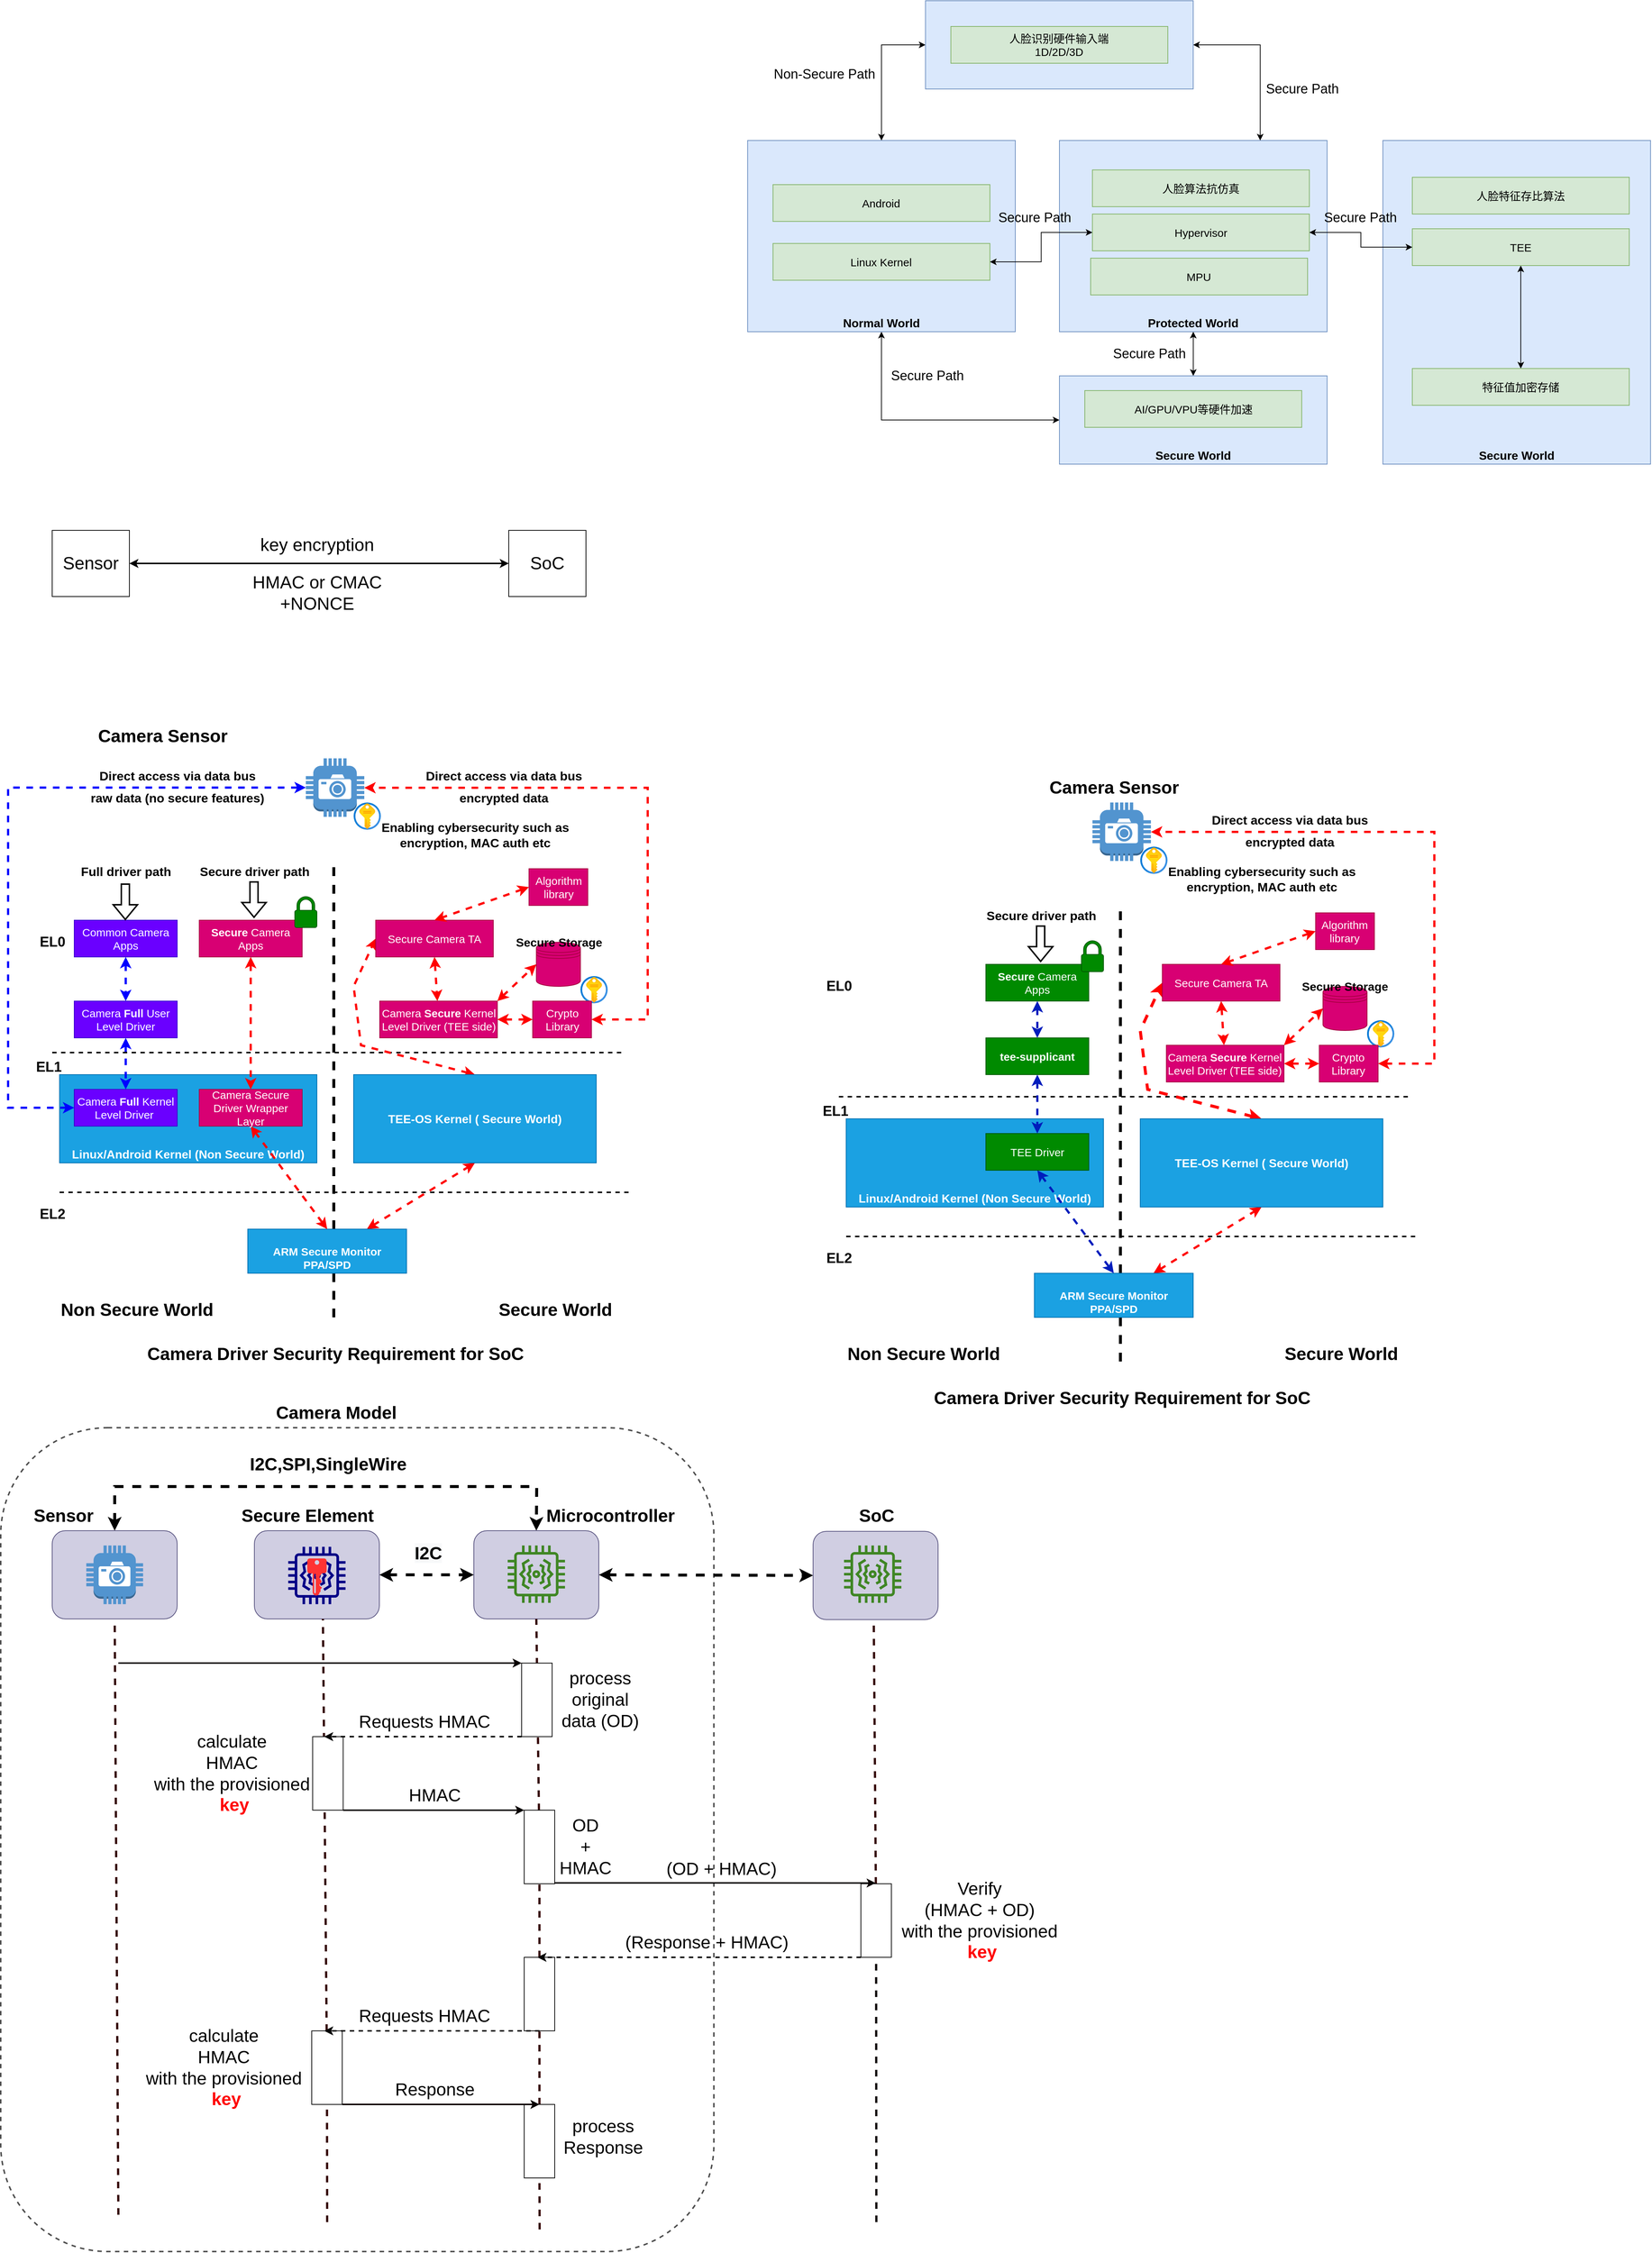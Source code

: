 <mxfile version="20.6.2" type="device"><diagram id="HNZRiS5YXJFCZ3Iw1XcX" name="第 1 页"><mxGraphModel dx="2486" dy="2367" grid="1" gridSize="10" guides="1" tooltips="1" connect="1" arrows="1" fold="1" page="1" pageScale="1" pageWidth="827" pageHeight="1169" math="0" shadow="0"><root><mxCell id="0"/><mxCell id="1" parent="0"/><mxCell id="THK5YAt8ARVYVxxsL-iV-198" value="" style="rounded=1;whiteSpace=wrap;html=1;fontSize=24;dashed=1;strokeWidth=2;strokeColor=#4D4D4D;" parent="1" vertex="1"><mxGeometry x="-30" y="840" width="970" height="1120" as="geometry"/></mxCell><mxCell id="THK5YAt8ARVYVxxsL-iV-6" value="Linux/Android Kernel (Non Secure World)" style="rounded=0;whiteSpace=wrap;html=1;verticalAlign=bottom;fontStyle=1;fillColor=#1ba1e2;fontColor=#ffffff;strokeColor=#006EAF;fontSize=16;" parent="1" vertex="1"><mxGeometry x="50" y="360" width="350" height="120" as="geometry"/></mxCell><mxCell id="THK5YAt8ARVYVxxsL-iV-1" value="" style="endArrow=none;dashed=1;html=1;rounded=0;fontSize=12;strokeWidth=4;" parent="1" edge="1"><mxGeometry width="50" height="50" relative="1" as="geometry"><mxPoint x="423" y="690" as="sourcePoint"/><mxPoint x="423" y="70" as="targetPoint"/></mxGeometry></mxCell><mxCell id="THK5YAt8ARVYVxxsL-iV-40" style="edgeStyle=orthogonalEdgeStyle;rounded=0;orthogonalLoop=1;jettySize=auto;html=1;exitX=0;exitY=0.5;exitDx=0;exitDy=0;entryX=0;entryY=0.5;entryDx=0;entryDy=0;entryPerimeter=0;startArrow=classic;startFill=1;dashed=1;strokeColor=#0000FF;strokeWidth=3;" parent="1" source="THK5YAt8ARVYVxxsL-iV-3" target="THK5YAt8ARVYVxxsL-iV-26" edge="1"><mxGeometry relative="1" as="geometry"><Array as="points"><mxPoint x="-20" y="405"/><mxPoint x="-20" y="-30"/></Array></mxGeometry></mxCell><mxCell id="THK5YAt8ARVYVxxsL-iV-51" style="edgeStyle=none;rounded=0;orthogonalLoop=1;jettySize=auto;html=1;exitX=0.5;exitY=1;exitDx=0;exitDy=0;dashed=1;startArrow=classic;startFill=1;strokeColor=#0000FF;strokeWidth=3;" parent="1" source="THK5YAt8ARVYVxxsL-iV-2" target="THK5YAt8ARVYVxxsL-iV-3" edge="1"><mxGeometry relative="1" as="geometry"/></mxCell><mxCell id="THK5YAt8ARVYVxxsL-iV-2" value="Camera &lt;b style=&quot;font-size: 15px;&quot;&gt;Full&lt;/b&gt; User Level Driver" style="rounded=0;whiteSpace=wrap;html=1;fillColor=#6a00ff;fontColor=#ffffff;strokeColor=#3700CC;fontSize=15;" parent="1" vertex="1"><mxGeometry x="70" y="260" width="140" height="50" as="geometry"/></mxCell><mxCell id="THK5YAt8ARVYVxxsL-iV-3" value="Camera &lt;b style=&quot;font-size: 15px;&quot;&gt;Full&lt;/b&gt; Kernel Level Driver&amp;nbsp;" style="rounded=0;whiteSpace=wrap;html=1;fillColor=#6a00ff;fontColor=#ffffff;strokeColor=#3700CC;fontSize=15;" parent="1" vertex="1"><mxGeometry x="70" y="380" width="140" height="50" as="geometry"/></mxCell><mxCell id="THK5YAt8ARVYVxxsL-iV-4" value="" style="endArrow=none;dashed=1;html=1;rounded=0;fontSize=12;strokeWidth=2;" parent="1" edge="1"><mxGeometry width="50" height="50" relative="1" as="geometry"><mxPoint x="40" y="330" as="sourcePoint"/><mxPoint x="820" y="330" as="targetPoint"/></mxGeometry></mxCell><mxCell id="THK5YAt8ARVYVxxsL-iV-5" value="EL0" style="text;html=1;align=center;verticalAlign=middle;resizable=0;points=[];autosize=1;strokeColor=none;fillColor=none;fontStyle=1;fontSize=19;" parent="1" vertex="1"><mxGeometry x="10" y="160" width="60" height="40" as="geometry"/></mxCell><mxCell id="THK5YAt8ARVYVxxsL-iV-8" value="" style="endArrow=none;dashed=1;html=1;rounded=0;fontSize=12;strokeWidth=2;" parent="1" edge="1"><mxGeometry width="50" height="50" relative="1" as="geometry"><mxPoint x="50" y="520" as="sourcePoint"/><mxPoint x="830" y="520" as="targetPoint"/></mxGeometry></mxCell><mxCell id="THK5YAt8ARVYVxxsL-iV-9" value="EL1" style="text;html=1;align=center;verticalAlign=middle;resizable=0;points=[];autosize=1;strokeColor=none;fillColor=none;fontStyle=1;fontSize=19;" parent="1" vertex="1"><mxGeometry x="5" y="330" width="60" height="40" as="geometry"/></mxCell><mxCell id="THK5YAt8ARVYVxxsL-iV-10" value="EL2" style="text;html=1;align=center;verticalAlign=middle;resizable=0;points=[];autosize=1;strokeColor=none;fillColor=none;fontStyle=1;fontSize=19;" parent="1" vertex="1"><mxGeometry x="10" y="530" width="60" height="40" as="geometry"/></mxCell><mxCell id="THK5YAt8ARVYVxxsL-iV-49" style="edgeStyle=none;rounded=0;orthogonalLoop=1;jettySize=auto;html=1;exitX=0.75;exitY=0;exitDx=0;exitDy=0;entryX=0.5;entryY=1;entryDx=0;entryDy=0;dashed=1;startArrow=classic;startFill=1;strokeWidth=3;strokeColor=#FF0000;" parent="1" source="THK5YAt8ARVYVxxsL-iV-11" target="THK5YAt8ARVYVxxsL-iV-12" edge="1"><mxGeometry relative="1" as="geometry"/></mxCell><mxCell id="THK5YAt8ARVYVxxsL-iV-11" value="ARM Secure Monitor&lt;br style=&quot;font-size: 15px;&quot;&gt;PPA/SPD" style="rounded=0;whiteSpace=wrap;html=1;verticalAlign=bottom;fontStyle=1;fillColor=#1ba1e2;fontColor=#ffffff;strokeColor=#006EAF;fontSize=15;" parent="1" vertex="1"><mxGeometry x="306" y="570" width="216" height="60" as="geometry"/></mxCell><mxCell id="THK5YAt8ARVYVxxsL-iV-56" style="edgeStyle=none;rounded=0;orthogonalLoop=1;jettySize=auto;html=1;exitX=0.5;exitY=0;exitDx=0;exitDy=0;entryX=0;entryY=0.5;entryDx=0;entryDy=0;dashed=1;strokeColor=#FF0000;strokeWidth=3;startArrow=classic;startFill=1;" parent="1" source="THK5YAt8ARVYVxxsL-iV-12" target="THK5YAt8ARVYVxxsL-iV-19" edge="1"><mxGeometry relative="1" as="geometry"><Array as="points"><mxPoint x="460" y="320"/><mxPoint x="450" y="240"/></Array></mxGeometry></mxCell><mxCell id="THK5YAt8ARVYVxxsL-iV-12" value="TEE-OS Kernel (&amp;nbsp;Secure World)" style="rounded=0;whiteSpace=wrap;html=1;verticalAlign=middle;fontStyle=1;fillColor=#1ba1e2;fontColor=#ffffff;strokeColor=#006EAF;fontSize=16;" parent="1" vertex="1"><mxGeometry x="450" y="360" width="330" height="120" as="geometry"/></mxCell><mxCell id="THK5YAt8ARVYVxxsL-iV-27" style="edgeStyle=orthogonalEdgeStyle;rounded=0;orthogonalLoop=1;jettySize=auto;html=1;startArrow=classic;startFill=1;exitX=1;exitY=0.5;exitDx=0;exitDy=0;dashed=1;strokeWidth=3;strokeColor=#FF0000;" parent="1" source="THK5YAt8ARVYVxxsL-iV-33" target="THK5YAt8ARVYVxxsL-iV-26" edge="1"><mxGeometry relative="1" as="geometry"><mxPoint x="860" y="310" as="sourcePoint"/><Array as="points"><mxPoint x="850" y="285"/><mxPoint x="850" y="-30"/></Array></mxGeometry></mxCell><mxCell id="THK5YAt8ARVYVxxsL-iV-45" style="rounded=0;orthogonalLoop=1;jettySize=auto;html=1;exitX=1;exitY=0;exitDx=0;exitDy=0;entryX=0;entryY=0.5;entryDx=0;entryDy=0;dashed=1;startArrow=classic;startFill=1;strokeWidth=3;strokeColor=#FF0000;" parent="1" source="THK5YAt8ARVYVxxsL-iV-13" target="THK5YAt8ARVYVxxsL-iV-35" edge="1"><mxGeometry relative="1" as="geometry"/></mxCell><mxCell id="THK5YAt8ARVYVxxsL-iV-13" value="Camera &lt;b style=&quot;font-size: 15px;&quot;&gt;Secure&lt;/b&gt; Kernel Level Driver (TEE side)" style="rounded=0;whiteSpace=wrap;html=1;fillColor=#d80073;fontColor=#ffffff;strokeColor=#A50040;fontSize=15;" parent="1" vertex="1"><mxGeometry x="485.5" y="260" width="160" height="50" as="geometry"/></mxCell><mxCell id="THK5YAt8ARVYVxxsL-iV-50" style="edgeStyle=none;rounded=0;orthogonalLoop=1;jettySize=auto;html=1;exitX=0.5;exitY=1;exitDx=0;exitDy=0;dashed=1;startArrow=classic;startFill=1;strokeColor=#0000FF;strokeWidth=3;" parent="1" source="THK5YAt8ARVYVxxsL-iV-15" target="THK5YAt8ARVYVxxsL-iV-2" edge="1"><mxGeometry relative="1" as="geometry"/></mxCell><mxCell id="THK5YAt8ARVYVxxsL-iV-15" value="Common Camera Apps" style="rounded=0;whiteSpace=wrap;html=1;fillColor=#6a00ff;fontColor=#ffffff;strokeColor=#3700CC;fontSize=15;" parent="1" vertex="1"><mxGeometry x="70" y="150" width="140" height="50" as="geometry"/></mxCell><mxCell id="THK5YAt8ARVYVxxsL-iV-47" style="edgeStyle=none;rounded=0;orthogonalLoop=1;jettySize=auto;html=1;exitX=0.5;exitY=1;exitDx=0;exitDy=0;dashed=1;startArrow=classic;startFill=1;strokeWidth=3;strokeColor=#FF0000;" parent="1" source="THK5YAt8ARVYVxxsL-iV-16" target="THK5YAt8ARVYVxxsL-iV-17" edge="1"><mxGeometry relative="1" as="geometry"/></mxCell><mxCell id="THK5YAt8ARVYVxxsL-iV-16" value="&lt;b&gt;Secure&lt;/b&gt; Camera Apps" style="rounded=0;whiteSpace=wrap;html=1;fillColor=#d80073;fontColor=#ffffff;strokeColor=#A50040;fontSize=15;" parent="1" vertex="1"><mxGeometry x="240" y="150" width="140" height="50" as="geometry"/></mxCell><mxCell id="THK5YAt8ARVYVxxsL-iV-48" style="edgeStyle=none;rounded=0;orthogonalLoop=1;jettySize=auto;html=1;exitX=0.5;exitY=1;exitDx=0;exitDy=0;entryX=0.5;entryY=0;entryDx=0;entryDy=0;dashed=1;startArrow=classic;startFill=1;strokeWidth=3;strokeColor=#FF0000;" parent="1" source="THK5YAt8ARVYVxxsL-iV-17" target="THK5YAt8ARVYVxxsL-iV-11" edge="1"><mxGeometry relative="1" as="geometry"/></mxCell><mxCell id="THK5YAt8ARVYVxxsL-iV-17" value="Camera Secure Driver Wrapper Layer" style="rounded=0;whiteSpace=wrap;html=1;fillColor=#d80073;fontColor=#ffffff;strokeColor=#A50040;fontSize=15;" parent="1" vertex="1"><mxGeometry x="240" y="380" width="140" height="50" as="geometry"/></mxCell><mxCell id="THK5YAt8ARVYVxxsL-iV-46" style="edgeStyle=none;rounded=0;orthogonalLoop=1;jettySize=auto;html=1;exitX=0.5;exitY=1;exitDx=0;exitDy=0;dashed=1;startArrow=classic;startFill=1;strokeWidth=3;strokeColor=#FF0000;" parent="1" source="THK5YAt8ARVYVxxsL-iV-19" target="THK5YAt8ARVYVxxsL-iV-13" edge="1"><mxGeometry relative="1" as="geometry"/></mxCell><mxCell id="THK5YAt8ARVYVxxsL-iV-19" value="Secure Camera TA" style="rounded=0;whiteSpace=wrap;html=1;fillColor=#d80073;fontColor=#ffffff;strokeColor=#A50040;fontSize=15;" parent="1" vertex="1"><mxGeometry x="480" y="150" width="160" height="50" as="geometry"/></mxCell><mxCell id="THK5YAt8ARVYVxxsL-iV-26" value="" style="outlineConnect=0;dashed=0;verticalLabelPosition=bottom;verticalAlign=top;align=center;html=1;shape=mxgraph.aws3.camera;fillColor=#5294CF;gradientColor=none;" parent="1" vertex="1"><mxGeometry x="385" y="-70" width="79.5" height="79.5" as="geometry"/></mxCell><mxCell id="THK5YAt8ARVYVxxsL-iV-28" value="Direct access via data bus" style="text;html=1;align=center;verticalAlign=middle;resizable=0;points=[];autosize=1;strokeColor=none;fillColor=none;fontStyle=1;fontSize=17;" parent="1" vertex="1"><mxGeometry x="533.5" y="-60" width="240" height="30" as="geometry"/></mxCell><mxCell id="THK5YAt8ARVYVxxsL-iV-30" value="Enabling cybersecurity such as &lt;br style=&quot;font-size: 17px;&quot;&gt;encryption, MAC auth etc" style="text;html=1;align=center;verticalAlign=middle;resizable=0;points=[];autosize=1;strokeColor=none;fillColor=none;fontStyle=1;fontSize=17;" parent="1" vertex="1"><mxGeometry x="475" y="10" width="280" height="50" as="geometry"/></mxCell><mxCell id="THK5YAt8ARVYVxxsL-iV-31" value="" style="aspect=fixed;html=1;points=[];align=center;image;fontSize=12;image=img/lib/azure2/security/Key_Vaults.svg;" parent="1" vertex="1"><mxGeometry x="758.5" y="226" width="37" height="37" as="geometry"/></mxCell><mxCell id="THK5YAt8ARVYVxxsL-iV-43" style="edgeStyle=orthogonalEdgeStyle;rounded=0;orthogonalLoop=1;jettySize=auto;html=1;exitX=0;exitY=0.5;exitDx=0;exitDy=0;dashed=1;startArrow=classic;startFill=1;strokeWidth=3;strokeColor=#FF0000;" parent="1" source="THK5YAt8ARVYVxxsL-iV-33" target="THK5YAt8ARVYVxxsL-iV-13" edge="1"><mxGeometry relative="1" as="geometry"/></mxCell><mxCell id="THK5YAt8ARVYVxxsL-iV-33" value="Crypto Library" style="rounded=0;whiteSpace=wrap;html=1;fillColor=#d80073;fontColor=#ffffff;strokeColor=#A50040;fontSize=15;" parent="1" vertex="1"><mxGeometry x="693.5" y="260" width="80" height="50" as="geometry"/></mxCell><mxCell id="THK5YAt8ARVYVxxsL-iV-35" value="" style="shape=datastore;whiteSpace=wrap;html=1;fillColor=#d80073;fontColor=#ffffff;strokeColor=#A50040;" parent="1" vertex="1"><mxGeometry x="698.5" y="180" width="60" height="60" as="geometry"/></mxCell><mxCell id="THK5YAt8ARVYVxxsL-iV-36" value="Secure Storage" style="text;html=1;align=center;verticalAlign=middle;resizable=0;points=[];autosize=1;strokeColor=none;fillColor=none;fontStyle=1;fontSize=16;" parent="1" vertex="1"><mxGeometry x="658.5" y="165" width="140" height="30" as="geometry"/></mxCell><mxCell id="THK5YAt8ARVYVxxsL-iV-37" value="" style="aspect=fixed;html=1;points=[];align=center;image;fontSize=12;image=img/lib/azure2/security/Key_Vaults.svg;" parent="1" vertex="1"><mxGeometry x="450" y="-10" width="37" height="37" as="geometry"/></mxCell><mxCell id="THK5YAt8ARVYVxxsL-iV-38" value="encrypted data" style="text;html=1;align=center;verticalAlign=middle;resizable=0;points=[];autosize=1;strokeColor=none;fillColor=none;fontStyle=1;fontSize=17;" parent="1" vertex="1"><mxGeometry x="583.5" y="-30" width="140" height="30" as="geometry"/></mxCell><mxCell id="THK5YAt8ARVYVxxsL-iV-41" value="Direct access via data bus" style="text;html=1;align=center;verticalAlign=middle;resizable=0;points=[];autosize=1;strokeColor=none;fillColor=none;fontStyle=1;fontSize=17;" parent="1" vertex="1"><mxGeometry x="90" y="-60" width="240" height="30" as="geometry"/></mxCell><mxCell id="THK5YAt8ARVYVxxsL-iV-42" value="raw data (no secure features)" style="text;html=1;align=center;verticalAlign=middle;resizable=0;points=[];autosize=1;strokeColor=none;fillColor=none;fontStyle=1;fontSize=17;" parent="1" vertex="1"><mxGeometry x="80" y="-30" width="260" height="30" as="geometry"/></mxCell><mxCell id="THK5YAt8ARVYVxxsL-iV-57" value="" style="sketch=0;pointerEvents=1;shadow=0;dashed=0;html=1;strokeColor=#005700;labelPosition=center;verticalLabelPosition=bottom;verticalAlign=top;outlineConnect=0;align=center;shape=mxgraph.office.security.lock_protected;fillColor=#008a00;fontSize=17;fontColor=#ffffff;" parent="1" vertex="1"><mxGeometry x="370" y="118" width="30" height="42" as="geometry"/></mxCell><mxCell id="THK5YAt8ARVYVxxsL-iV-59" value="Full driver path" style="text;html=1;align=center;verticalAlign=middle;resizable=0;points=[];autosize=1;strokeColor=none;fillColor=none;fontStyle=1;fontSize=17;" parent="1" vertex="1"><mxGeometry x="65" y="70" width="150" height="30" as="geometry"/></mxCell><mxCell id="THK5YAt8ARVYVxxsL-iV-60" value="Secure driver path" style="text;html=1;align=center;verticalAlign=middle;resizable=0;points=[];autosize=1;strokeColor=none;fillColor=none;fontStyle=1;fontSize=17;" parent="1" vertex="1"><mxGeometry x="230" y="70" width="170" height="30" as="geometry"/></mxCell><mxCell id="THK5YAt8ARVYVxxsL-iV-61" value="" style="shape=flexArrow;endArrow=classic;html=1;rounded=0;strokeColor=#000000;strokeWidth=2;fontSize=17;" parent="1" edge="1"><mxGeometry width="50" height="50" relative="1" as="geometry"><mxPoint x="139.5" y="100" as="sourcePoint"/><mxPoint x="139.5" y="150" as="targetPoint"/></mxGeometry></mxCell><mxCell id="THK5YAt8ARVYVxxsL-iV-62" value="" style="shape=flexArrow;endArrow=classic;html=1;rounded=0;strokeColor=#000000;strokeWidth=2;fontSize=17;" parent="1" edge="1"><mxGeometry width="50" height="50" relative="1" as="geometry"><mxPoint x="314.5" y="97" as="sourcePoint"/><mxPoint x="314.5" y="147" as="targetPoint"/></mxGeometry></mxCell><mxCell id="THK5YAt8ARVYVxxsL-iV-63" value="Camera Driver Security Requirement for SoC" style="text;html=1;align=center;verticalAlign=middle;resizable=0;points=[];autosize=1;strokeColor=none;fillColor=none;fontStyle=1;fontSize=24;" parent="1" vertex="1"><mxGeometry x="154.75" y="720" width="540" height="40" as="geometry"/></mxCell><mxCell id="THK5YAt8ARVYVxxsL-iV-64" value="Sensor" style="rounded=0;whiteSpace=wrap;html=1;fontSize=24;" parent="1" vertex="1"><mxGeometry x="40" y="-380" width="105" height="90" as="geometry"/></mxCell><mxCell id="THK5YAt8ARVYVxxsL-iV-65" value="SoC" style="rounded=0;whiteSpace=wrap;html=1;fontSize=24;" parent="1" vertex="1"><mxGeometry x="661" y="-380" width="105" height="90" as="geometry"/></mxCell><mxCell id="THK5YAt8ARVYVxxsL-iV-68" style="edgeStyle=none;rounded=0;orthogonalLoop=1;jettySize=auto;html=1;strokeColor=#000000;strokeWidth=2;fontSize=24;startArrow=classic;startFill=1;" parent="1" source="THK5YAt8ARVYVxxsL-iV-64" target="THK5YAt8ARVYVxxsL-iV-65" edge="1"><mxGeometry relative="1" as="geometry"><mxPoint x="432.5" y="-335" as="sourcePoint"/></mxGeometry></mxCell><mxCell id="THK5YAt8ARVYVxxsL-iV-69" value="HMAC or CMAC&lt;br&gt;+NONCE" style="text;html=1;align=center;verticalAlign=middle;resizable=0;points=[];autosize=1;strokeColor=none;fillColor=none;fontSize=24;" parent="1" vertex="1"><mxGeometry x="300" y="-330" width="200" height="70" as="geometry"/></mxCell><mxCell id="THK5YAt8ARVYVxxsL-iV-73" style="edgeStyle=none;rounded=0;orthogonalLoop=1;jettySize=auto;html=1;exitX=0;exitY=0.5;exitDx=0;exitDy=0;entryX=0.5;entryY=0;entryDx=0;entryDy=0;strokeColor=#FF0000;strokeWidth=3;fontSize=24;startArrow=classic;startFill=1;dashed=1;" parent="1" source="THK5YAt8ARVYVxxsL-iV-72" target="THK5YAt8ARVYVxxsL-iV-19" edge="1"><mxGeometry relative="1" as="geometry"/></mxCell><mxCell id="THK5YAt8ARVYVxxsL-iV-72" value="Algorithm library" style="rounded=0;whiteSpace=wrap;html=1;fillColor=#d80073;fontColor=#ffffff;strokeColor=#A50040;fontSize=15;" parent="1" vertex="1"><mxGeometry x="688.5" y="80" width="80" height="50" as="geometry"/></mxCell><mxCell id="THK5YAt8ARVYVxxsL-iV-74" value="Non Secure World" style="text;html=1;align=center;verticalAlign=middle;resizable=0;points=[];autosize=1;strokeColor=none;fillColor=none;fontStyle=1;fontSize=24;" parent="1" vertex="1"><mxGeometry x="40" y="660" width="230" height="40" as="geometry"/></mxCell><mxCell id="THK5YAt8ARVYVxxsL-iV-75" value="Secure World" style="text;html=1;align=center;verticalAlign=middle;resizable=0;points=[];autosize=1;strokeColor=none;fillColor=none;fontStyle=1;fontSize=24;" parent="1" vertex="1"><mxGeometry x="633.5" y="660" width="180" height="40" as="geometry"/></mxCell><mxCell id="THK5YAt8ARVYVxxsL-iV-76" value="Camera Sensor" style="text;html=1;align=center;verticalAlign=middle;resizable=0;points=[];autosize=1;strokeColor=none;fillColor=none;fontStyle=1;fontSize=24;" parent="1" vertex="1"><mxGeometry x="90" y="-120" width="200" height="40" as="geometry"/></mxCell><mxCell id="THK5YAt8ARVYVxxsL-iV-77" value="Linux/Android Kernel (Non Secure World)" style="rounded=0;whiteSpace=wrap;html=1;verticalAlign=bottom;fontStyle=1;fillColor=#1ba1e2;fontColor=#ffffff;strokeColor=#006EAF;fontSize=16;" parent="1" vertex="1"><mxGeometry x="1119.94" y="420" width="350" height="120" as="geometry"/></mxCell><mxCell id="THK5YAt8ARVYVxxsL-iV-78" value="" style="endArrow=none;dashed=1;html=1;rounded=0;fontSize=12;strokeWidth=4;" parent="1" edge="1"><mxGeometry width="50" height="50" relative="1" as="geometry"><mxPoint x="1492.94" y="750" as="sourcePoint"/><mxPoint x="1492.94" y="130" as="targetPoint"/></mxGeometry></mxCell><mxCell id="THK5YAt8ARVYVxxsL-iV-83" value="" style="endArrow=none;dashed=1;html=1;rounded=0;fontSize=12;strokeWidth=2;" parent="1" edge="1"><mxGeometry width="50" height="50" relative="1" as="geometry"><mxPoint x="1109.94" y="390" as="sourcePoint"/><mxPoint x="1889.94" y="390" as="targetPoint"/></mxGeometry></mxCell><mxCell id="THK5YAt8ARVYVxxsL-iV-84" value="EL0" style="text;html=1;align=center;verticalAlign=middle;resizable=0;points=[];autosize=1;strokeColor=none;fillColor=none;fontStyle=1;fontSize=19;" parent="1" vertex="1"><mxGeometry x="1079.94" y="220" width="60" height="40" as="geometry"/></mxCell><mxCell id="THK5YAt8ARVYVxxsL-iV-85" value="" style="endArrow=none;dashed=1;html=1;rounded=0;fontSize=12;strokeWidth=2;" parent="1" edge="1"><mxGeometry width="50" height="50" relative="1" as="geometry"><mxPoint x="1119.94" y="580" as="sourcePoint"/><mxPoint x="1899.94" y="580" as="targetPoint"/></mxGeometry></mxCell><mxCell id="THK5YAt8ARVYVxxsL-iV-86" value="EL1" style="text;html=1;align=center;verticalAlign=middle;resizable=0;points=[];autosize=1;strokeColor=none;fillColor=none;fontStyle=1;fontSize=19;" parent="1" vertex="1"><mxGeometry x="1074.94" y="390" width="60" height="40" as="geometry"/></mxCell><mxCell id="THK5YAt8ARVYVxxsL-iV-87" value="EL2" style="text;html=1;align=center;verticalAlign=middle;resizable=0;points=[];autosize=1;strokeColor=none;fillColor=none;fontStyle=1;fontSize=19;" parent="1" vertex="1"><mxGeometry x="1079.94" y="590" width="60" height="40" as="geometry"/></mxCell><mxCell id="THK5YAt8ARVYVxxsL-iV-88" style="edgeStyle=none;rounded=0;orthogonalLoop=1;jettySize=auto;html=1;exitX=0.75;exitY=0;exitDx=0;exitDy=0;entryX=0.5;entryY=1;entryDx=0;entryDy=0;dashed=1;startArrow=classic;startFill=1;strokeWidth=3;strokeColor=#FF0000;" parent="1" source="THK5YAt8ARVYVxxsL-iV-89" target="THK5YAt8ARVYVxxsL-iV-91" edge="1"><mxGeometry relative="1" as="geometry"/></mxCell><mxCell id="THK5YAt8ARVYVxxsL-iV-89" value="ARM Secure Monitor&lt;br style=&quot;font-size: 15px;&quot;&gt;PPA/SPD" style="rounded=0;whiteSpace=wrap;html=1;verticalAlign=bottom;fontStyle=1;fillColor=#1ba1e2;fontColor=#ffffff;strokeColor=#006EAF;fontSize=15;" parent="1" vertex="1"><mxGeometry x="1375.94" y="630" width="216" height="60" as="geometry"/></mxCell><mxCell id="THK5YAt8ARVYVxxsL-iV-90" style="edgeStyle=none;rounded=0;orthogonalLoop=1;jettySize=auto;html=1;exitX=0.5;exitY=0;exitDx=0;exitDy=0;entryX=0;entryY=0.5;entryDx=0;entryDy=0;dashed=1;strokeColor=#FF0000;strokeWidth=4;startArrow=classic;startFill=1;" parent="1" source="THK5YAt8ARVYVxxsL-iV-91" target="THK5YAt8ARVYVxxsL-iV-102" edge="1"><mxGeometry relative="1" as="geometry"><Array as="points"><mxPoint x="1529.94" y="380"/><mxPoint x="1519.94" y="300"/></Array></mxGeometry></mxCell><mxCell id="THK5YAt8ARVYVxxsL-iV-91" value="TEE-OS Kernel (&amp;nbsp;Secure World)" style="rounded=0;whiteSpace=wrap;html=1;verticalAlign=middle;fontStyle=1;fillColor=#1ba1e2;fontColor=#ffffff;strokeColor=#006EAF;fontSize=16;" parent="1" vertex="1"><mxGeometry x="1519.94" y="420" width="330" height="120" as="geometry"/></mxCell><mxCell id="THK5YAt8ARVYVxxsL-iV-92" style="edgeStyle=orthogonalEdgeStyle;rounded=0;orthogonalLoop=1;jettySize=auto;html=1;startArrow=classic;startFill=1;exitX=1;exitY=0.5;exitDx=0;exitDy=0;dashed=1;strokeWidth=3;strokeColor=#FF0000;" parent="1" source="THK5YAt8ARVYVxxsL-iV-108" target="THK5YAt8ARVYVxxsL-iV-103" edge="1"><mxGeometry relative="1" as="geometry"><mxPoint x="1929.94" y="370" as="sourcePoint"/><Array as="points"><mxPoint x="1919.94" y="345"/><mxPoint x="1919.94" y="30"/></Array></mxGeometry></mxCell><mxCell id="THK5YAt8ARVYVxxsL-iV-93" style="rounded=0;orthogonalLoop=1;jettySize=auto;html=1;exitX=1;exitY=0;exitDx=0;exitDy=0;entryX=0;entryY=0.5;entryDx=0;entryDy=0;dashed=1;startArrow=classic;startFill=1;strokeWidth=3;strokeColor=#FF0000;" parent="1" source="THK5YAt8ARVYVxxsL-iV-94" target="THK5YAt8ARVYVxxsL-iV-109" edge="1"><mxGeometry relative="1" as="geometry"/></mxCell><mxCell id="THK5YAt8ARVYVxxsL-iV-94" value="Camera &lt;b style=&quot;font-size: 15px;&quot;&gt;Secure&lt;/b&gt; Kernel Level Driver (TEE side)" style="rounded=0;whiteSpace=wrap;html=1;fillColor=#d80073;fontColor=#ffffff;strokeColor=#A50040;fontSize=15;" parent="1" vertex="1"><mxGeometry x="1555.44" y="320" width="160" height="50" as="geometry"/></mxCell><mxCell id="THK5YAt8ARVYVxxsL-iV-128" style="edgeStyle=none;rounded=0;orthogonalLoop=1;jettySize=auto;html=1;exitX=0.5;exitY=1;exitDx=0;exitDy=0;entryX=0.5;entryY=0;entryDx=0;entryDy=0;dashed=1;strokeColor=#001DBC;strokeWidth=3;fontSize=24;startArrow=classic;startFill=1;fillColor=#0050ef;" parent="1" source="THK5YAt8ARVYVxxsL-iV-98" target="THK5YAt8ARVYVxxsL-iV-126" edge="1"><mxGeometry relative="1" as="geometry"/></mxCell><mxCell id="THK5YAt8ARVYVxxsL-iV-98" value="&lt;b&gt;Secure&lt;/b&gt; Camera Apps" style="rounded=0;whiteSpace=wrap;html=1;fillColor=#008a00;fontColor=#ffffff;strokeColor=#005700;fontSize=15;" parent="1" vertex="1"><mxGeometry x="1309.94" y="210" width="140" height="50" as="geometry"/></mxCell><mxCell id="THK5YAt8ARVYVxxsL-iV-99" style="edgeStyle=none;rounded=0;orthogonalLoop=1;jettySize=auto;html=1;exitX=0.5;exitY=1;exitDx=0;exitDy=0;entryX=0.5;entryY=0;entryDx=0;entryDy=0;dashed=1;startArrow=classic;startFill=1;strokeWidth=3;strokeColor=#001DBC;fillColor=#0050ef;" parent="1" source="THK5YAt8ARVYVxxsL-iV-100" target="THK5YAt8ARVYVxxsL-iV-89" edge="1"><mxGeometry relative="1" as="geometry"/></mxCell><mxCell id="THK5YAt8ARVYVxxsL-iV-100" value="TEE Driver" style="rounded=0;whiteSpace=wrap;html=1;fillColor=#008a00;fontColor=#ffffff;strokeColor=#005700;fontSize=15;" parent="1" vertex="1"><mxGeometry x="1309.94" y="440" width="140" height="50" as="geometry"/></mxCell><mxCell id="THK5YAt8ARVYVxxsL-iV-101" style="edgeStyle=none;rounded=0;orthogonalLoop=1;jettySize=auto;html=1;exitX=0.5;exitY=1;exitDx=0;exitDy=0;dashed=1;startArrow=classic;startFill=1;strokeWidth=3;strokeColor=#FF0000;" parent="1" source="THK5YAt8ARVYVxxsL-iV-102" target="THK5YAt8ARVYVxxsL-iV-94" edge="1"><mxGeometry relative="1" as="geometry"/></mxCell><mxCell id="THK5YAt8ARVYVxxsL-iV-102" value="Secure Camera TA" style="rounded=0;whiteSpace=wrap;html=1;fillColor=#d80073;fontColor=#ffffff;strokeColor=#A50040;fontSize=15;" parent="1" vertex="1"><mxGeometry x="1549.94" y="210" width="160" height="50" as="geometry"/></mxCell><mxCell id="THK5YAt8ARVYVxxsL-iV-103" value="" style="outlineConnect=0;dashed=0;verticalLabelPosition=bottom;verticalAlign=top;align=center;html=1;shape=mxgraph.aws3.camera;fillColor=#5294CF;gradientColor=none;" parent="1" vertex="1"><mxGeometry x="1454.94" y="-10" width="79.5" height="79.5" as="geometry"/></mxCell><mxCell id="THK5YAt8ARVYVxxsL-iV-104" value="Direct access via data bus" style="text;html=1;align=center;verticalAlign=middle;resizable=0;points=[];autosize=1;strokeColor=none;fillColor=none;fontStyle=1;fontSize=17;" parent="1" vertex="1"><mxGeometry x="1603.44" width="240" height="30" as="geometry"/></mxCell><mxCell id="THK5YAt8ARVYVxxsL-iV-105" value="Enabling cybersecurity such as &lt;br style=&quot;font-size: 17px;&quot;&gt;encryption, MAC auth etc" style="text;html=1;align=center;verticalAlign=middle;resizable=0;points=[];autosize=1;strokeColor=none;fillColor=none;fontStyle=1;fontSize=17;" parent="1" vertex="1"><mxGeometry x="1544.94" y="70" width="280" height="50" as="geometry"/></mxCell><mxCell id="THK5YAt8ARVYVxxsL-iV-106" value="" style="aspect=fixed;html=1;points=[];align=center;image;fontSize=12;image=img/lib/azure2/security/Key_Vaults.svg;" parent="1" vertex="1"><mxGeometry x="1828.44" y="286" width="37" height="37" as="geometry"/></mxCell><mxCell id="THK5YAt8ARVYVxxsL-iV-107" style="edgeStyle=orthogonalEdgeStyle;rounded=0;orthogonalLoop=1;jettySize=auto;html=1;exitX=0;exitY=0.5;exitDx=0;exitDy=0;dashed=1;startArrow=classic;startFill=1;strokeWidth=3;strokeColor=#FF0000;" parent="1" source="THK5YAt8ARVYVxxsL-iV-108" target="THK5YAt8ARVYVxxsL-iV-94" edge="1"><mxGeometry relative="1" as="geometry"/></mxCell><mxCell id="THK5YAt8ARVYVxxsL-iV-108" value="Crypto Library" style="rounded=0;whiteSpace=wrap;html=1;fillColor=#d80073;fontColor=#ffffff;strokeColor=#A50040;fontSize=15;" parent="1" vertex="1"><mxGeometry x="1763.44" y="320" width="80" height="50" as="geometry"/></mxCell><mxCell id="THK5YAt8ARVYVxxsL-iV-109" value="" style="shape=datastore;whiteSpace=wrap;html=1;fillColor=#d80073;fontColor=#ffffff;strokeColor=#A50040;" parent="1" vertex="1"><mxGeometry x="1768.44" y="240" width="60" height="60" as="geometry"/></mxCell><mxCell id="THK5YAt8ARVYVxxsL-iV-110" value="Secure Storage" style="text;html=1;align=center;verticalAlign=middle;resizable=0;points=[];autosize=1;strokeColor=none;fillColor=none;fontStyle=1;fontSize=16;" parent="1" vertex="1"><mxGeometry x="1728.44" y="225" width="140" height="30" as="geometry"/></mxCell><mxCell id="THK5YAt8ARVYVxxsL-iV-111" value="" style="aspect=fixed;html=1;points=[];align=center;image;fontSize=12;image=img/lib/azure2/security/Key_Vaults.svg;" parent="1" vertex="1"><mxGeometry x="1519.94" y="50" width="37" height="37" as="geometry"/></mxCell><mxCell id="THK5YAt8ARVYVxxsL-iV-112" value="encrypted data" style="text;html=1;align=center;verticalAlign=middle;resizable=0;points=[];autosize=1;strokeColor=none;fillColor=none;fontStyle=1;fontSize=17;" parent="1" vertex="1"><mxGeometry x="1653.44" y="30" width="140" height="30" as="geometry"/></mxCell><mxCell id="THK5YAt8ARVYVxxsL-iV-115" value="" style="sketch=0;pointerEvents=1;shadow=0;dashed=0;html=1;strokeColor=#005700;labelPosition=center;verticalLabelPosition=bottom;verticalAlign=top;outlineConnect=0;align=center;shape=mxgraph.office.security.lock_protected;fillColor=#008a00;fontSize=17;fontColor=#ffffff;" parent="1" vertex="1"><mxGeometry x="1439.94" y="178" width="30" height="42" as="geometry"/></mxCell><mxCell id="THK5YAt8ARVYVxxsL-iV-117" value="Secure driver path" style="text;html=1;align=center;verticalAlign=middle;resizable=0;points=[];autosize=1;strokeColor=none;fillColor=none;fontStyle=1;fontSize=17;" parent="1" vertex="1"><mxGeometry x="1299.94" y="130" width="170" height="30" as="geometry"/></mxCell><mxCell id="THK5YAt8ARVYVxxsL-iV-119" value="" style="shape=flexArrow;endArrow=classic;html=1;rounded=0;strokeColor=#000000;strokeWidth=2;fontSize=17;" parent="1" edge="1"><mxGeometry width="50" height="50" relative="1" as="geometry"><mxPoint x="1384.44" y="157" as="sourcePoint"/><mxPoint x="1384.44" y="207" as="targetPoint"/></mxGeometry></mxCell><mxCell id="THK5YAt8ARVYVxxsL-iV-120" value="Camera Driver Security Requirement for SoC" style="text;html=1;align=center;verticalAlign=middle;resizable=0;points=[];autosize=1;strokeColor=none;fillColor=none;fontStyle=1;fontSize=24;" parent="1" vertex="1"><mxGeometry x="1224.69" y="780" width="540" height="40" as="geometry"/></mxCell><mxCell id="THK5YAt8ARVYVxxsL-iV-121" style="edgeStyle=none;rounded=0;orthogonalLoop=1;jettySize=auto;html=1;exitX=0;exitY=0.5;exitDx=0;exitDy=0;entryX=0.5;entryY=0;entryDx=0;entryDy=0;strokeColor=#FF0000;strokeWidth=3;fontSize=24;startArrow=classic;startFill=1;dashed=1;" parent="1" source="THK5YAt8ARVYVxxsL-iV-122" target="THK5YAt8ARVYVxxsL-iV-102" edge="1"><mxGeometry relative="1" as="geometry"/></mxCell><mxCell id="THK5YAt8ARVYVxxsL-iV-122" value="Algorithm library" style="rounded=0;whiteSpace=wrap;html=1;fillColor=#d80073;fontColor=#ffffff;strokeColor=#A50040;fontSize=15;" parent="1" vertex="1"><mxGeometry x="1758.44" y="140" width="80" height="50" as="geometry"/></mxCell><mxCell id="THK5YAt8ARVYVxxsL-iV-123" value="Non Secure World" style="text;html=1;align=center;verticalAlign=middle;resizable=0;points=[];autosize=1;strokeColor=none;fillColor=none;fontStyle=1;fontSize=24;" parent="1" vertex="1"><mxGeometry x="1109.94" y="720" width="230" height="40" as="geometry"/></mxCell><mxCell id="THK5YAt8ARVYVxxsL-iV-124" value="Secure World" style="text;html=1;align=center;verticalAlign=middle;resizable=0;points=[];autosize=1;strokeColor=none;fillColor=none;fontStyle=1;fontSize=24;" parent="1" vertex="1"><mxGeometry x="1703.44" y="720" width="180" height="40" as="geometry"/></mxCell><mxCell id="THK5YAt8ARVYVxxsL-iV-125" value="Camera Sensor" style="text;html=1;align=center;verticalAlign=middle;resizable=0;points=[];autosize=1;strokeColor=none;fillColor=none;fontStyle=1;fontSize=24;" parent="1" vertex="1"><mxGeometry x="1383.94" y="-50" width="200" height="40" as="geometry"/></mxCell><mxCell id="THK5YAt8ARVYVxxsL-iV-129" style="edgeStyle=none;rounded=0;orthogonalLoop=1;jettySize=auto;html=1;exitX=0.5;exitY=1;exitDx=0;exitDy=0;dashed=1;strokeColor=#001DBC;strokeWidth=3;fontSize=24;startArrow=classic;startFill=1;fillColor=#0050ef;" parent="1" source="THK5YAt8ARVYVxxsL-iV-126" target="THK5YAt8ARVYVxxsL-iV-100" edge="1"><mxGeometry relative="1" as="geometry"/></mxCell><mxCell id="THK5YAt8ARVYVxxsL-iV-126" value="&lt;b&gt;tee-supplicant&lt;/b&gt;" style="rounded=0;whiteSpace=wrap;html=1;fillColor=#008a00;fontColor=#ffffff;strokeColor=#005700;fontSize=15;" parent="1" vertex="1"><mxGeometry x="1309.94" y="310" width="140" height="50" as="geometry"/></mxCell><mxCell id="THK5YAt8ARVYVxxsL-iV-131" value="key encryption" style="text;html=1;align=center;verticalAlign=middle;resizable=0;points=[];autosize=1;strokeColor=none;fillColor=none;fontSize=24;" parent="1" vertex="1"><mxGeometry x="310" y="-380" width="180" height="40" as="geometry"/></mxCell><mxCell id="THK5YAt8ARVYVxxsL-iV-152" style="edgeStyle=none;rounded=0;orthogonalLoop=1;jettySize=auto;html=1;exitX=0.5;exitY=0;exitDx=0;exitDy=0;dashed=1;strokeColor=#000000;strokeWidth=4;fontSize=24;startArrow=classic;startFill=1;entryX=0.5;entryY=0;entryDx=0;entryDy=0;" parent="1" source="THK5YAt8ARVYVxxsL-iV-132" target="THK5YAt8ARVYVxxsL-iV-139" edge="1"><mxGeometry relative="1" as="geometry"><Array as="points"><mxPoint x="125" y="920"/><mxPoint x="699" y="920"/></Array></mxGeometry></mxCell><mxCell id="THK5YAt8ARVYVxxsL-iV-132" value="" style="rounded=1;whiteSpace=wrap;html=1;verticalAlign=middle;fontStyle=1;fillColor=#d0cee2;strokeColor=#56517e;fontSize=16;" parent="1" vertex="1"><mxGeometry x="40" y="980" width="170" height="120" as="geometry"/></mxCell><mxCell id="THK5YAt8ARVYVxxsL-iV-133" value="Sensor" style="text;html=1;align=center;verticalAlign=middle;resizable=0;points=[];autosize=1;strokeColor=none;fillColor=none;fontStyle=1;fontSize=24;" parent="1" vertex="1"><mxGeometry x="5" y="940" width="100" height="40" as="geometry"/></mxCell><mxCell id="THK5YAt8ARVYVxxsL-iV-135" value="" style="outlineConnect=0;dashed=0;verticalLabelPosition=bottom;verticalAlign=top;align=center;html=1;shape=mxgraph.aws3.camera;fillColor=#5294CF;gradientColor=none;rounded=1;fontSize=24;" parent="1" vertex="1"><mxGeometry x="86.38" y="1000.12" width="77.25" height="79.75" as="geometry"/></mxCell><mxCell id="THK5YAt8ARVYVxxsL-iV-149" style="edgeStyle=none;rounded=0;orthogonalLoop=1;jettySize=auto;html=1;exitX=1;exitY=0.5;exitDx=0;exitDy=0;entryX=0;entryY=0.5;entryDx=0;entryDy=0;dashed=1;strokeColor=#000000;strokeWidth=4;fontSize=24;startArrow=classic;startFill=1;" parent="1" source="THK5YAt8ARVYVxxsL-iV-136" target="THK5YAt8ARVYVxxsL-iV-139" edge="1"><mxGeometry relative="1" as="geometry"/></mxCell><mxCell id="THK5YAt8ARVYVxxsL-iV-136" value="" style="rounded=1;whiteSpace=wrap;html=1;verticalAlign=middle;fontStyle=1;fillColor=#d0cee2;strokeColor=#56517e;fontSize=16;" parent="1" vertex="1"><mxGeometry x="315" y="980" width="170" height="120" as="geometry"/></mxCell><mxCell id="THK5YAt8ARVYVxxsL-iV-137" value="Secure Element" style="text;html=1;align=center;verticalAlign=middle;resizable=0;points=[];autosize=1;strokeColor=none;fillColor=none;fontStyle=1;fontSize=24;" parent="1" vertex="1"><mxGeometry x="287" y="940" width="200" height="40" as="geometry"/></mxCell><mxCell id="THK5YAt8ARVYVxxsL-iV-158" style="edgeStyle=none;rounded=0;orthogonalLoop=1;jettySize=auto;html=1;exitX=1;exitY=0.5;exitDx=0;exitDy=0;entryX=0;entryY=0.5;entryDx=0;entryDy=0;dashed=1;strokeColor=#000000;strokeWidth=4;fontSize=24;startArrow=classic;startFill=1;" parent="1" source="THK5YAt8ARVYVxxsL-iV-139" target="THK5YAt8ARVYVxxsL-iV-155" edge="1"><mxGeometry relative="1" as="geometry"/></mxCell><mxCell id="THK5YAt8ARVYVxxsL-iV-139" value="" style="rounded=1;whiteSpace=wrap;html=1;verticalAlign=middle;fontStyle=1;fillColor=#d0cee2;strokeColor=#56517e;fontSize=16;" parent="1" vertex="1"><mxGeometry x="613.5" y="980" width="170" height="120" as="geometry"/></mxCell><mxCell id="THK5YAt8ARVYVxxsL-iV-140" value="Microcontroller" style="text;html=1;align=center;verticalAlign=middle;resizable=0;points=[];autosize=1;strokeColor=none;fillColor=none;fontStyle=1;fontSize=24;" parent="1" vertex="1"><mxGeometry x="698.5" y="940" width="200" height="40" as="geometry"/></mxCell><mxCell id="THK5YAt8ARVYVxxsL-iV-145" value="" style="sketch=0;outlineConnect=0;fontColor=#232F3E;gradientColor=none;fillColor=#040086;strokeColor=none;dashed=0;verticalLabelPosition=bottom;verticalAlign=top;align=center;html=1;fontSize=12;fontStyle=0;aspect=fixed;pointerEvents=1;shape=mxgraph.aws4.iot_thing_vibration_sensor;rounded=1;" parent="1" vertex="1"><mxGeometry x="361" y="1001.87" width="78" height="78" as="geometry"/></mxCell><mxCell id="THK5YAt8ARVYVxxsL-iV-144" value="" style="sketch=0;aspect=fixed;pointerEvents=1;shadow=0;dashed=0;html=1;strokeColor=none;labelPosition=center;verticalLabelPosition=bottom;verticalAlign=top;align=center;fillColor=#FF3333;shape=mxgraph.mscae.enterprise.key_permissions;rounded=1;fontSize=24;" parent="1" vertex="1"><mxGeometry x="387" y="1017.78" width="26.23" height="50.43" as="geometry"/></mxCell><mxCell id="THK5YAt8ARVYVxxsL-iV-148" value="" style="sketch=0;outlineConnect=0;fontColor=#232F3E;gradientColor=none;fillColor=#3F8624;strokeColor=none;dashed=0;verticalLabelPosition=bottom;verticalAlign=top;align=center;html=1;fontSize=12;fontStyle=0;aspect=fixed;pointerEvents=1;shape=mxgraph.aws4.iot_thing_vibration_sensor;rounded=1;" parent="1" vertex="1"><mxGeometry x="659.5" y="1000.12" width="78" height="78" as="geometry"/></mxCell><mxCell id="THK5YAt8ARVYVxxsL-iV-153" value="I2C,SPI,SingleWire" style="text;html=1;align=center;verticalAlign=middle;resizable=0;points=[];autosize=1;strokeColor=none;fillColor=none;fontStyle=1;fontSize=24;" parent="1" vertex="1"><mxGeometry x="295" y="870" width="240" height="40" as="geometry"/></mxCell><mxCell id="THK5YAt8ARVYVxxsL-iV-154" value="&lt;span style=&quot;color: rgb(0, 0, 0); font-family: Helvetica; font-size: 24px; font-style: normal; font-variant-ligatures: normal; font-variant-caps: normal; font-weight: 700; letter-spacing: normal; orphans: 2; text-align: center; text-indent: 0px; text-transform: none; widows: 2; word-spacing: 0px; -webkit-text-stroke-width: 0px; background-color: rgb(248, 249, 250); text-decoration-thickness: initial; text-decoration-style: initial; text-decoration-color: initial; float: none; display: inline !important;&quot;&gt;I2C&lt;/span&gt;" style="text;whiteSpace=wrap;html=1;fontSize=24;" parent="1" vertex="1"><mxGeometry x="530.5" y="990.21" width="70" height="50" as="geometry"/></mxCell><mxCell id="THK5YAt8ARVYVxxsL-iV-155" value="" style="rounded=1;whiteSpace=wrap;html=1;verticalAlign=middle;fontStyle=1;fillColor=#d0cee2;strokeColor=#56517e;fontSize=16;" parent="1" vertex="1"><mxGeometry x="1074.94" y="980.87" width="170" height="120" as="geometry"/></mxCell><mxCell id="THK5YAt8ARVYVxxsL-iV-156" value="SoC" style="text;html=1;align=center;verticalAlign=middle;resizable=0;points=[];autosize=1;strokeColor=none;fillColor=none;fontStyle=1;fontSize=24;" parent="1" vertex="1"><mxGeometry x="1125.69" y="940.0" width="70" height="40" as="geometry"/></mxCell><mxCell id="THK5YAt8ARVYVxxsL-iV-157" value="" style="sketch=0;outlineConnect=0;fontColor=#232F3E;gradientColor=none;fillColor=#3F8624;strokeColor=none;dashed=0;verticalLabelPosition=bottom;verticalAlign=top;align=center;html=1;fontSize=12;fontStyle=0;aspect=fixed;pointerEvents=1;shape=mxgraph.aws4.iot_thing_vibration_sensor;rounded=1;" parent="1" vertex="1"><mxGeometry x="1117" y="1000.12" width="78" height="78" as="geometry"/></mxCell><mxCell id="THK5YAt8ARVYVxxsL-iV-159" value="" style="endArrow=none;dashed=1;html=1;rounded=0;strokeColor=#330000;strokeWidth=3;fontSize=24;entryX=0.5;entryY=1;entryDx=0;entryDy=0;" parent="1" target="THK5YAt8ARVYVxxsL-iV-132" edge="1"><mxGeometry width="50" height="50" relative="1" as="geometry"><mxPoint x="130" y="1910" as="sourcePoint"/><mxPoint x="800" y="1260" as="targetPoint"/></mxGeometry></mxCell><mxCell id="THK5YAt8ARVYVxxsL-iV-160" value="" style="endArrow=none;dashed=1;html=1;rounded=0;strokeColor=#330000;strokeWidth=3;fontSize=24;entryX=0.5;entryY=1;entryDx=0;entryDy=0;startArrow=none;" parent="1" source="THK5YAt8ARVYVxxsL-iV-178" edge="1"><mxGeometry width="50" height="50" relative="1" as="geometry"><mxPoint x="413.23" y="1810" as="sourcePoint"/><mxPoint x="408.23" y="1100" as="targetPoint"/></mxGeometry></mxCell><mxCell id="THK5YAt8ARVYVxxsL-iV-161" value="" style="endArrow=none;dashed=1;html=1;rounded=0;strokeColor=#330000;strokeWidth=3;fontSize=24;entryX=0.5;entryY=1;entryDx=0;entryDy=0;startArrow=none;" parent="1" source="THK5YAt8ARVYVxxsL-iV-167" edge="1"><mxGeometry width="50" height="50" relative="1" as="geometry"><mxPoint x="703.5" y="1810" as="sourcePoint"/><mxPoint x="698.5" y="1100" as="targetPoint"/></mxGeometry></mxCell><mxCell id="THK5YAt8ARVYVxxsL-iV-162" value="" style="endArrow=none;dashed=1;html=1;rounded=0;strokeColor=#330000;strokeWidth=3;fontSize=24;entryX=0.5;entryY=1;entryDx=0;entryDy=0;startArrow=none;" parent="1" source="THK5YAt8ARVYVxxsL-iV-171" edge="1"><mxGeometry width="50" height="50" relative="1" as="geometry"><mxPoint x="1162.44" y="1810" as="sourcePoint"/><mxPoint x="1157.44" y="1100" as="targetPoint"/></mxGeometry></mxCell><mxCell id="THK5YAt8ARVYVxxsL-iV-164" value="" style="rounded=0;whiteSpace=wrap;html=1;fontSize=24;" parent="1" vertex="1"><mxGeometry x="678.5" y="1160" width="41.5" height="100" as="geometry"/></mxCell><mxCell id="THK5YAt8ARVYVxxsL-iV-166" value="" style="rounded=0;whiteSpace=wrap;html=1;fontSize=24;" parent="1" vertex="1"><mxGeometry x="394.25" y="1260" width="41.5" height="100" as="geometry"/></mxCell><mxCell id="THK5YAt8ARVYVxxsL-iV-167" value="" style="rounded=0;whiteSpace=wrap;html=1;fontSize=24;" parent="1" vertex="1"><mxGeometry x="682" y="1360" width="41.5" height="100" as="geometry"/></mxCell><mxCell id="THK5YAt8ARVYVxxsL-iV-168" value="" style="endArrow=none;dashed=1;html=1;rounded=0;strokeColor=#330000;strokeWidth=3;fontSize=24;entryX=0.5;entryY=1;entryDx=0;entryDy=0;startArrow=none;" parent="1" source="THK5YAt8ARVYVxxsL-iV-175" target="THK5YAt8ARVYVxxsL-iV-167" edge="1"><mxGeometry width="50" height="50" relative="1" as="geometry"><mxPoint x="703.5" y="1810" as="sourcePoint"/><mxPoint x="698.5" y="1100" as="targetPoint"/></mxGeometry></mxCell><mxCell id="THK5YAt8ARVYVxxsL-iV-171" value="" style="rounded=0;whiteSpace=wrap;html=1;fontSize=24;" parent="1" vertex="1"><mxGeometry x="1139.94" y="1460" width="41.5" height="100" as="geometry"/></mxCell><mxCell id="THK5YAt8ARVYVxxsL-iV-172" value="" style="endArrow=none;dashed=1;html=1;rounded=0;strokeColor=#080000;strokeWidth=3;fontSize=24;entryX=0.5;entryY=1;entryDx=0;entryDy=0;" parent="1" target="THK5YAt8ARVYVxxsL-iV-171" edge="1"><mxGeometry width="50" height="50" relative="1" as="geometry"><mxPoint x="1161" y="1920" as="sourcePoint"/><mxPoint x="1157.44" y="1100" as="targetPoint"/></mxGeometry></mxCell><mxCell id="THK5YAt8ARVYVxxsL-iV-175" value="" style="rounded=0;whiteSpace=wrap;html=1;fontSize=24;" parent="1" vertex="1"><mxGeometry x="682" y="1560" width="41.5" height="100" as="geometry"/></mxCell><mxCell id="THK5YAt8ARVYVxxsL-iV-176" value="" style="endArrow=none;dashed=1;html=1;rounded=0;strokeColor=#330000;strokeWidth=3;fontSize=24;entryX=0.5;entryY=1;entryDx=0;entryDy=0;startArrow=none;" parent="1" source="THK5YAt8ARVYVxxsL-iV-180" target="THK5YAt8ARVYVxxsL-iV-175" edge="1"><mxGeometry width="50" height="50" relative="1" as="geometry"><mxPoint x="703" y="1930" as="sourcePoint"/><mxPoint x="702.75" y="1460" as="targetPoint"/></mxGeometry></mxCell><mxCell id="THK5YAt8ARVYVxxsL-iV-178" value="" style="rounded=0;whiteSpace=wrap;html=1;fontSize=24;" parent="1" vertex="1"><mxGeometry x="393" y="1660" width="41.5" height="100" as="geometry"/></mxCell><mxCell id="THK5YAt8ARVYVxxsL-iV-179" value="" style="endArrow=none;dashed=1;html=1;rounded=0;strokeColor=#330000;strokeWidth=3;fontSize=24;entryX=0.5;entryY=1;entryDx=0;entryDy=0;" parent="1" target="THK5YAt8ARVYVxxsL-iV-178" edge="1"><mxGeometry width="50" height="50" relative="1" as="geometry"><mxPoint x="414" y="1920" as="sourcePoint"/><mxPoint x="408.23" y="1100" as="targetPoint"/></mxGeometry></mxCell><mxCell id="THK5YAt8ARVYVxxsL-iV-180" value="" style="rounded=0;whiteSpace=wrap;html=1;fontSize=24;" parent="1" vertex="1"><mxGeometry x="682" y="1760" width="41.5" height="100" as="geometry"/></mxCell><mxCell id="THK5YAt8ARVYVxxsL-iV-181" value="" style="endArrow=none;dashed=1;html=1;rounded=0;strokeColor=#330000;strokeWidth=3;fontSize=24;entryX=0.5;entryY=1;entryDx=0;entryDy=0;" parent="1" target="THK5YAt8ARVYVxxsL-iV-180" edge="1"><mxGeometry width="50" height="50" relative="1" as="geometry"><mxPoint x="703" y="1930" as="sourcePoint"/><mxPoint x="702.75" y="1660" as="targetPoint"/></mxGeometry></mxCell><mxCell id="THK5YAt8ARVYVxxsL-iV-184" value="process&lt;br&gt;original&lt;br&gt;data (OD)" style="text;html=1;align=center;verticalAlign=middle;resizable=0;points=[];autosize=1;fontSize=24;" parent="1" vertex="1"><mxGeometry x="720" y="1160" width="130" height="100" as="geometry"/></mxCell><mxCell id="THK5YAt8ARVYVxxsL-iV-185" value="Requests HMAC" style="text;html=1;align=center;verticalAlign=middle;resizable=0;points=[];autosize=1;strokeColor=none;fillColor=none;fontSize=24;" parent="1" vertex="1"><mxGeometry x="445.5" y="1220" width="200" height="40" as="geometry"/></mxCell><mxCell id="THK5YAt8ARVYVxxsL-iV-186" value="calculate&lt;br&gt;HMAC&lt;br&gt;with the provisioned&lt;br&gt;&amp;nbsp;&lt;b&gt;&lt;font color=&quot;#ff0000&quot;&gt;key&lt;/font&gt;&lt;/b&gt;" style="text;html=1;align=center;verticalAlign=middle;resizable=0;points=[];autosize=1;strokeColor=none;fillColor=none;fontSize=24;" parent="1" vertex="1"><mxGeometry x="163.63" y="1245" width="240" height="130" as="geometry"/></mxCell><mxCell id="THK5YAt8ARVYVxxsL-iV-188" value="HMAC" style="text;html=1;align=center;verticalAlign=middle;resizable=0;points=[];autosize=1;strokeColor=none;fillColor=none;fontSize=24;" parent="1" vertex="1"><mxGeometry x="515" y="1320" width="90" height="40" as="geometry"/></mxCell><mxCell id="THK5YAt8ARVYVxxsL-iV-189" value="OD&lt;br&gt;+&lt;br&gt;HMAC" style="text;html=1;align=center;verticalAlign=middle;resizable=0;points=[];autosize=1;strokeColor=none;fillColor=none;fontSize=24;" parent="1" vertex="1"><mxGeometry x="720" y="1360" width="90" height="100" as="geometry"/></mxCell><mxCell id="THK5YAt8ARVYVxxsL-iV-190" value="(OD + HMAC)" style="text;html=1;align=center;verticalAlign=middle;resizable=0;points=[];autosize=1;strokeColor=none;fillColor=none;fontSize=24;" parent="1" vertex="1"><mxGeometry x="865" y="1420" width="170" height="40" as="geometry"/></mxCell><mxCell id="THK5YAt8ARVYVxxsL-iV-191" value="(Response + HMAC)" style="text;html=1;align=center;verticalAlign=middle;resizable=0;points=[];autosize=1;strokeColor=none;fillColor=none;fontSize=24;" parent="1" vertex="1"><mxGeometry x="805" y="1520" width="250" height="40" as="geometry"/></mxCell><mxCell id="THK5YAt8ARVYVxxsL-iV-192" value="Requests HMAC" style="text;html=1;align=center;verticalAlign=middle;resizable=0;points=[];autosize=1;strokeColor=none;fillColor=none;fontSize=24;" parent="1" vertex="1"><mxGeometry x="445.5" y="1620" width="200" height="40" as="geometry"/></mxCell><mxCell id="THK5YAt8ARVYVxxsL-iV-194" value="Response" style="text;html=1;align=center;verticalAlign=middle;resizable=0;points=[];autosize=1;strokeColor=none;fillColor=none;fontSize=24;" parent="1" vertex="1"><mxGeometry x="495" y="1720" width="130" height="40" as="geometry"/></mxCell><mxCell id="THK5YAt8ARVYVxxsL-iV-196" value="process&lt;br&gt;Response" style="text;html=1;align=center;verticalAlign=middle;resizable=0;points=[];autosize=1;strokeColor=none;fillColor=none;fontSize=24;" parent="1" vertex="1"><mxGeometry x="723.5" y="1769" width="130" height="70" as="geometry"/></mxCell><mxCell id="THK5YAt8ARVYVxxsL-iV-197" value="Verify&lt;br&gt;(HMAC + OD)&lt;br&gt;with the provisioned&lt;br&gt;&amp;nbsp;&lt;b&gt;&lt;font color=&quot;#ff0000&quot;&gt;key&lt;/font&gt;&lt;/b&gt;" style="text;html=1;align=center;verticalAlign=middle;resizable=0;points=[];autosize=1;strokeColor=none;fillColor=none;fontSize=24;" parent="1" vertex="1"><mxGeometry x="1181.44" y="1445" width="240" height="130" as="geometry"/></mxCell><mxCell id="THK5YAt8ARVYVxxsL-iV-163" value="" style="endArrow=classic;html=1;rounded=0;strokeColor=#080000;strokeWidth=2;fontSize=24;entryX=0;entryY=0;entryDx=0;entryDy=0;" parent="1" target="THK5YAt8ARVYVxxsL-iV-164" edge="1"><mxGeometry width="50" height="50" relative="1" as="geometry"><mxPoint x="130" y="1160" as="sourcePoint"/><mxPoint x="680" y="1169" as="targetPoint"/></mxGeometry></mxCell><mxCell id="THK5YAt8ARVYVxxsL-iV-170" value="" style="endArrow=classic;html=1;rounded=0;strokeColor=#080000;strokeWidth=2;fontSize=24;entryX=0;entryY=0;entryDx=0;entryDy=0;exitX=1;exitY=1;exitDx=0;exitDy=0;" parent="1" source="THK5YAt8ARVYVxxsL-iV-166" target="THK5YAt8ARVYVxxsL-iV-167" edge="1"><mxGeometry width="50" height="50" relative="1" as="geometry"><mxPoint x="140" y="1170" as="sourcePoint"/><mxPoint x="688.5" y="1170" as="targetPoint"/></mxGeometry></mxCell><mxCell id="THK5YAt8ARVYVxxsL-iV-173" value="" style="endArrow=classic;html=1;rounded=0;strokeColor=#080000;strokeWidth=2;fontSize=24;exitX=1;exitY=1;exitDx=0;exitDy=0;" parent="1" edge="1"><mxGeometry width="50" height="50" relative="1" as="geometry"><mxPoint x="723.5" y="1458.82" as="sourcePoint"/><mxPoint x="1160" y="1459" as="targetPoint"/></mxGeometry></mxCell><mxCell id="THK5YAt8ARVYVxxsL-iV-182" value="" style="endArrow=classic;html=1;rounded=0;strokeColor=#080000;strokeWidth=2;fontSize=24;entryX=0.5;entryY=0;entryDx=0;entryDy=0;exitX=1;exitY=1;exitDx=0;exitDy=0;" parent="1" target="THK5YAt8ARVYVxxsL-iV-180" edge="1"><mxGeometry width="50" height="50" relative="1" as="geometry"><mxPoint x="434.5" y="1760.0" as="sourcePoint"/><mxPoint x="680.75" y="1760" as="targetPoint"/></mxGeometry></mxCell><mxCell id="THK5YAt8ARVYVxxsL-iV-165" value="" style="endArrow=classic;html=1;rounded=0;dashed=1;strokeColor=#000000;strokeWidth=2;fontSize=24;exitX=0;exitY=1;exitDx=0;exitDy=0;" parent="1" source="THK5YAt8ARVYVxxsL-iV-164" edge="1"><mxGeometry width="50" height="50" relative="1" as="geometry"><mxPoint x="140" y="1179" as="sourcePoint"/><mxPoint x="410" y="1260" as="targetPoint"/></mxGeometry></mxCell><mxCell id="THK5YAt8ARVYVxxsL-iV-174" value="" style="endArrow=classic;html=1;rounded=0;dashed=1;strokeColor=#000000;strokeWidth=2;fontSize=24;exitX=0;exitY=1;exitDx=0;exitDy=0;" parent="1" edge="1"><mxGeometry width="50" height="50" relative="1" as="geometry"><mxPoint x="1139.94" y="1560" as="sourcePoint"/><mxPoint x="700" y="1560" as="targetPoint"/></mxGeometry></mxCell><mxCell id="THK5YAt8ARVYVxxsL-iV-177" value="" style="endArrow=classic;html=1;rounded=0;dashed=1;strokeColor=#000000;strokeWidth=2;fontSize=24;exitX=0.5;exitY=1;exitDx=0;exitDy=0;" parent="1" source="THK5YAt8ARVYVxxsL-iV-175" edge="1"><mxGeometry width="50" height="50" relative="1" as="geometry"><mxPoint x="839.94" y="1680" as="sourcePoint"/><mxPoint x="410" y="1660" as="targetPoint"/></mxGeometry></mxCell><mxCell id="THK5YAt8ARVYVxxsL-iV-199" value="calculate&lt;br&gt;HMAC&lt;br&gt;with the provisioned&lt;br&gt;&amp;nbsp;&lt;b&gt;&lt;font color=&quot;#ff0000&quot;&gt;key&lt;/font&gt;&lt;/b&gt;" style="text;html=1;align=center;verticalAlign=middle;resizable=0;points=[];autosize=1;strokeColor=none;fillColor=none;fontSize=24;" parent="1" vertex="1"><mxGeometry x="153" y="1645" width="240" height="130" as="geometry"/></mxCell><mxCell id="THK5YAt8ARVYVxxsL-iV-201" value="Camera Model" style="text;html=1;align=center;verticalAlign=middle;resizable=0;points=[];autosize=1;strokeColor=none;fillColor=none;fontStyle=1;fontSize=24;" parent="1" vertex="1"><mxGeometry x="331" y="800" width="190" height="40" as="geometry"/></mxCell><mxCell id="jq9ndt-qhx5_fqwHev7t-22" style="edgeStyle=orthogonalEdgeStyle;rounded=0;orthogonalLoop=1;jettySize=auto;html=1;exitX=0.5;exitY=1;exitDx=0;exitDy=0;entryX=0;entryY=0.5;entryDx=0;entryDy=0;startArrow=classic;startFill=1;" edge="1" parent="1" source="jq9ndt-qhx5_fqwHev7t-1" target="jq9ndt-qhx5_fqwHev7t-12"><mxGeometry relative="1" as="geometry"/></mxCell><mxCell id="jq9ndt-qhx5_fqwHev7t-1" value="Normal World" style="rounded=0;whiteSpace=wrap;html=1;verticalAlign=bottom;fontStyle=1;fillColor=#dae8fc;strokeColor=#6c8ebf;fontSize=16;" vertex="1" parent="1"><mxGeometry x="985.88" y="-910" width="364.12" height="260" as="geometry"/></mxCell><mxCell id="jq9ndt-qhx5_fqwHev7t-2" value="Android" style="rounded=0;whiteSpace=wrap;html=1;fillColor=#d5e8d4;strokeColor=#82b366;fontSize=15;" vertex="1" parent="1"><mxGeometry x="1020.41" y="-850" width="295.06" height="50" as="geometry"/></mxCell><mxCell id="jq9ndt-qhx5_fqwHev7t-3" value="Linux Kernel" style="rounded=0;whiteSpace=wrap;html=1;fillColor=#d5e8d4;strokeColor=#82b366;fontSize=15;" vertex="1" parent="1"><mxGeometry x="1020.41" y="-770" width="295.06" height="50" as="geometry"/></mxCell><mxCell id="jq9ndt-qhx5_fqwHev7t-21" style="edgeStyle=orthogonalEdgeStyle;rounded=0;orthogonalLoop=1;jettySize=auto;html=1;exitX=0.5;exitY=1;exitDx=0;exitDy=0;entryX=0.5;entryY=0;entryDx=0;entryDy=0;startArrow=classic;startFill=1;" edge="1" parent="1" source="jq9ndt-qhx5_fqwHev7t-4" target="jq9ndt-qhx5_fqwHev7t-12"><mxGeometry relative="1" as="geometry"/></mxCell><mxCell id="jq9ndt-qhx5_fqwHev7t-4" value="Protected World" style="rounded=0;whiteSpace=wrap;html=1;verticalAlign=bottom;fontStyle=1;fillColor=#dae8fc;strokeColor=#6c8ebf;fontSize=16;" vertex="1" parent="1"><mxGeometry x="1410" y="-910" width="364.12" height="260" as="geometry"/></mxCell><mxCell id="jq9ndt-qhx5_fqwHev7t-5" value="人脸算法抗仿真" style="rounded=0;whiteSpace=wrap;html=1;fillColor=#d5e8d4;strokeColor=#82b366;fontSize=15;" vertex="1" parent="1"><mxGeometry x="1454.89" y="-870" width="295.06" height="50" as="geometry"/></mxCell><mxCell id="jq9ndt-qhx5_fqwHev7t-6" value="Hypervisor" style="rounded=0;whiteSpace=wrap;html=1;fillColor=#d5e8d4;strokeColor=#82b366;fontSize=15;" vertex="1" parent="1"><mxGeometry x="1454.89" y="-810" width="295.06" height="50" as="geometry"/></mxCell><mxCell id="jq9ndt-qhx5_fqwHev7t-7" value="MPU" style="rounded=0;whiteSpace=wrap;html=1;fillColor=#d5e8d4;strokeColor=#82b366;fontSize=15;" vertex="1" parent="1"><mxGeometry x="1452.47" y="-750" width="295.06" height="50" as="geometry"/></mxCell><mxCell id="jq9ndt-qhx5_fqwHev7t-8" value="Secure World" style="rounded=0;whiteSpace=wrap;html=1;verticalAlign=bottom;fontStyle=1;fillColor=#dae8fc;strokeColor=#6c8ebf;fontSize=16;" vertex="1" parent="1"><mxGeometry x="1849.94" y="-910" width="364.12" height="440" as="geometry"/></mxCell><mxCell id="jq9ndt-qhx5_fqwHev7t-9" value="人脸特征存比算法" style="rounded=0;whiteSpace=wrap;html=1;fillColor=#d5e8d4;strokeColor=#82b366;fontSize=15;" vertex="1" parent="1"><mxGeometry x="1890" y="-860" width="295.06" height="50" as="geometry"/></mxCell><mxCell id="jq9ndt-qhx5_fqwHev7t-23" style="edgeStyle=orthogonalEdgeStyle;rounded=0;orthogonalLoop=1;jettySize=auto;html=1;exitX=0.5;exitY=1;exitDx=0;exitDy=0;startArrow=classic;startFill=1;" edge="1" parent="1" source="jq9ndt-qhx5_fqwHev7t-10" target="jq9ndt-qhx5_fqwHev7t-11"><mxGeometry relative="1" as="geometry"/></mxCell><mxCell id="jq9ndt-qhx5_fqwHev7t-10" value="TEE" style="rounded=0;whiteSpace=wrap;html=1;fillColor=#d5e8d4;strokeColor=#82b366;fontSize=15;" vertex="1" parent="1"><mxGeometry x="1890" y="-790" width="295.06" height="50" as="geometry"/></mxCell><mxCell id="jq9ndt-qhx5_fqwHev7t-11" value="特征值加密存储" style="rounded=0;whiteSpace=wrap;html=1;fillColor=#d5e8d4;strokeColor=#82b366;fontSize=15;" vertex="1" parent="1"><mxGeometry x="1890" y="-600" width="295.06" height="50" as="geometry"/></mxCell><mxCell id="jq9ndt-qhx5_fqwHev7t-12" value="Secure World" style="rounded=0;whiteSpace=wrap;html=1;verticalAlign=bottom;fontStyle=1;fillColor=#dae8fc;strokeColor=#6c8ebf;fontSize=16;" vertex="1" parent="1"><mxGeometry x="1410" y="-590" width="364.12" height="120" as="geometry"/></mxCell><mxCell id="jq9ndt-qhx5_fqwHev7t-13" value="AI/GPU/VPU等硬件加速" style="rounded=0;whiteSpace=wrap;html=1;fillColor=#d5e8d4;strokeColor=#82b366;fontSize=15;" vertex="1" parent="1"><mxGeometry x="1444.53" y="-570" width="295.06" height="50" as="geometry"/></mxCell><mxCell id="jq9ndt-qhx5_fqwHev7t-16" style="edgeStyle=orthogonalEdgeStyle;rounded=0;orthogonalLoop=1;jettySize=auto;html=1;exitX=0;exitY=0.5;exitDx=0;exitDy=0;startArrow=classic;startFill=1;" edge="1" parent="1" source="jq9ndt-qhx5_fqwHev7t-14" target="jq9ndt-qhx5_fqwHev7t-1"><mxGeometry relative="1" as="geometry"/></mxCell><mxCell id="jq9ndt-qhx5_fqwHev7t-17" style="edgeStyle=orthogonalEdgeStyle;rounded=0;orthogonalLoop=1;jettySize=auto;html=1;exitX=1;exitY=0.5;exitDx=0;exitDy=0;entryX=0.75;entryY=0;entryDx=0;entryDy=0;startArrow=classic;startFill=1;" edge="1" parent="1" source="jq9ndt-qhx5_fqwHev7t-14" target="jq9ndt-qhx5_fqwHev7t-4"><mxGeometry relative="1" as="geometry"/></mxCell><mxCell id="jq9ndt-qhx5_fqwHev7t-14" value="" style="rounded=0;whiteSpace=wrap;html=1;verticalAlign=bottom;fontStyle=1;fillColor=#dae8fc;strokeColor=#6c8ebf;fontSize=16;" vertex="1" parent="1"><mxGeometry x="1227.82" y="-1100" width="364.12" height="120" as="geometry"/></mxCell><mxCell id="jq9ndt-qhx5_fqwHev7t-15" value="人脸识别硬件输入端&lt;br&gt;1D/2D/3D" style="rounded=0;whiteSpace=wrap;html=1;fillColor=#d5e8d4;strokeColor=#82b366;fontSize=15;" vertex="1" parent="1"><mxGeometry x="1262.35" y="-1065" width="295.06" height="50" as="geometry"/></mxCell><mxCell id="jq9ndt-qhx5_fqwHev7t-18" style="edgeStyle=orthogonalEdgeStyle;rounded=0;orthogonalLoop=1;jettySize=auto;html=1;exitX=1;exitY=0.5;exitDx=0;exitDy=0;startArrow=classic;startFill=1;" edge="1" parent="1" source="jq9ndt-qhx5_fqwHev7t-3" target="jq9ndt-qhx5_fqwHev7t-6"><mxGeometry relative="1" as="geometry"/></mxCell><mxCell id="jq9ndt-qhx5_fqwHev7t-19" style="edgeStyle=orthogonalEdgeStyle;rounded=0;orthogonalLoop=1;jettySize=auto;html=1;exitX=1;exitY=0.5;exitDx=0;exitDy=0;entryX=0;entryY=0.5;entryDx=0;entryDy=0;startArrow=classic;startFill=1;" edge="1" parent="1" source="jq9ndt-qhx5_fqwHev7t-6" target="jq9ndt-qhx5_fqwHev7t-10"><mxGeometry relative="1" as="geometry"/></mxCell><mxCell id="jq9ndt-qhx5_fqwHev7t-24" value="Secure Path" style="text;html=1;align=center;verticalAlign=middle;resizable=0;points=[];autosize=1;strokeColor=none;fillColor=none;fontSize=18;" vertex="1" parent="1"><mxGeometry x="1316.44" y="-825" width="120" height="40" as="geometry"/></mxCell><mxCell id="jq9ndt-qhx5_fqwHev7t-25" value="Secure Path" style="text;html=1;align=center;verticalAlign=middle;resizable=0;points=[];autosize=1;strokeColor=none;fillColor=none;fontSize=18;" vertex="1" parent="1"><mxGeometry x="1759.12" y="-825" width="120" height="40" as="geometry"/></mxCell><mxCell id="jq9ndt-qhx5_fqwHev7t-26" value="Secure Path" style="text;html=1;align=center;verticalAlign=middle;resizable=0;points=[];autosize=1;strokeColor=none;fillColor=none;fontSize=18;" vertex="1" parent="1"><mxGeometry x="1471.94" y="-640" width="120" height="40" as="geometry"/></mxCell><mxCell id="jq9ndt-qhx5_fqwHev7t-27" value="Secure Path" style="text;html=1;align=center;verticalAlign=middle;resizable=0;points=[];autosize=1;strokeColor=none;fillColor=none;fontSize=18;" vertex="1" parent="1"><mxGeometry x="1170" y="-610" width="120" height="40" as="geometry"/></mxCell><mxCell id="jq9ndt-qhx5_fqwHev7t-28" value="Secure Path" style="text;html=1;align=center;verticalAlign=middle;resizable=0;points=[];autosize=1;strokeColor=none;fillColor=none;fontSize=18;" vertex="1" parent="1"><mxGeometry x="1680.0" y="-1000" width="120" height="40" as="geometry"/></mxCell><mxCell id="jq9ndt-qhx5_fqwHev7t-29" value="Non-Secure Path" style="text;html=1;align=center;verticalAlign=middle;resizable=0;points=[];autosize=1;strokeColor=none;fillColor=none;fontSize=18;" vertex="1" parent="1"><mxGeometry x="1010" y="-1020" width="160" height="40" as="geometry"/></mxCell></root></mxGraphModel></diagram></mxfile>